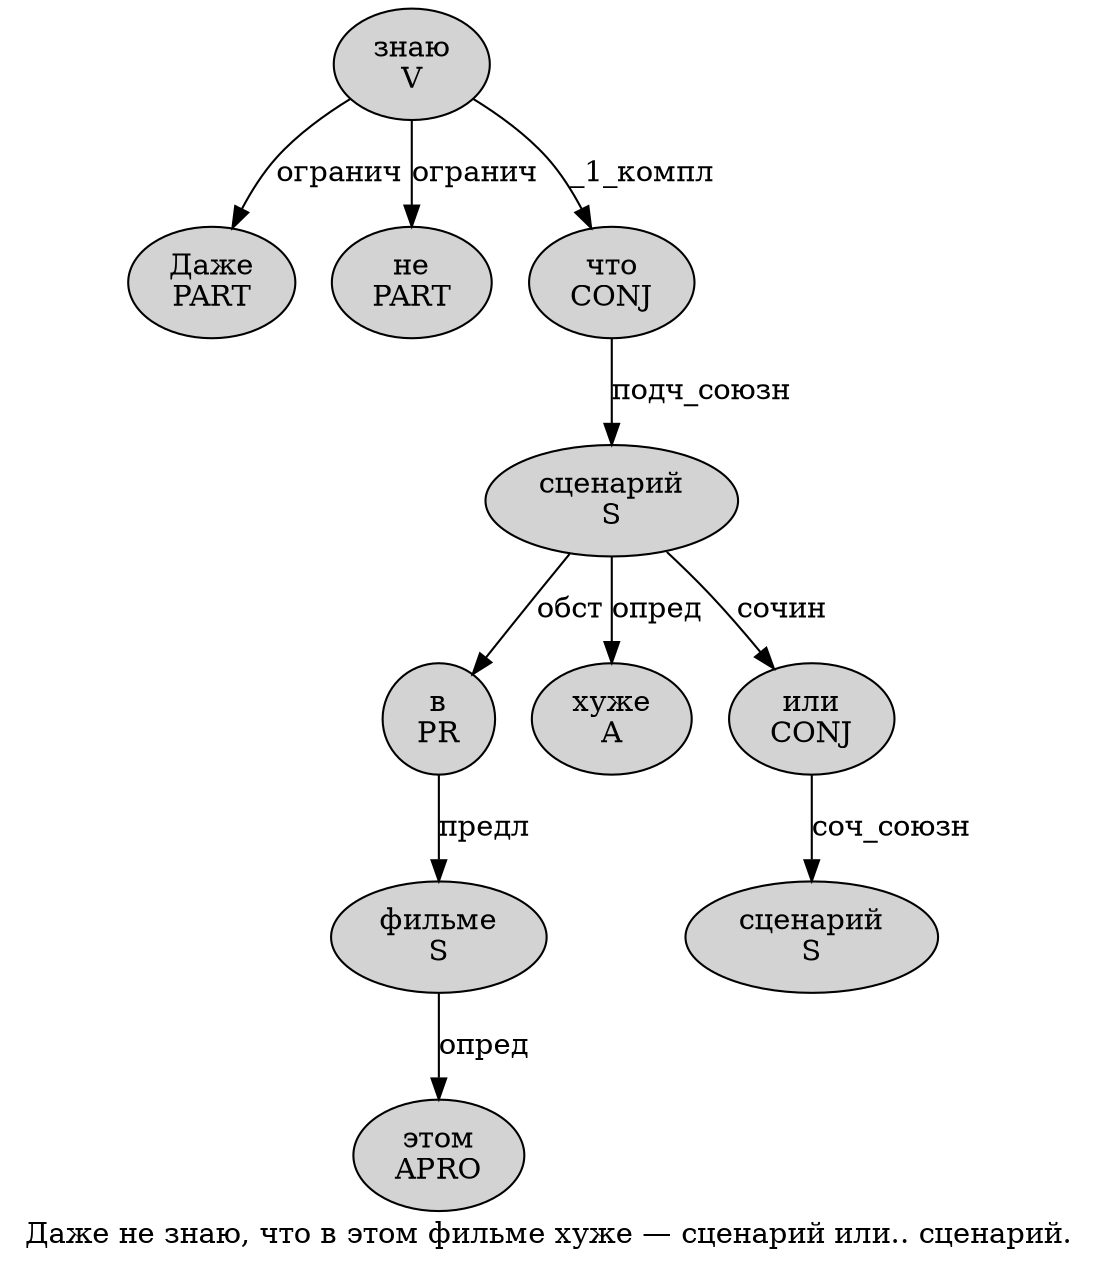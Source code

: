 digraph SENTENCE_4618 {
	graph [label="Даже не знаю, что в этом фильме хуже — сценарий или.. сценарий."]
	node [style=filled]
		0 [label="Даже
PART" color="" fillcolor=lightgray penwidth=1 shape=ellipse]
		1 [label="не
PART" color="" fillcolor=lightgray penwidth=1 shape=ellipse]
		2 [label="знаю
V" color="" fillcolor=lightgray penwidth=1 shape=ellipse]
		4 [label="что
CONJ" color="" fillcolor=lightgray penwidth=1 shape=ellipse]
		5 [label="в
PR" color="" fillcolor=lightgray penwidth=1 shape=ellipse]
		6 [label="этом
APRO" color="" fillcolor=lightgray penwidth=1 shape=ellipse]
		7 [label="фильме
S" color="" fillcolor=lightgray penwidth=1 shape=ellipse]
		8 [label="хуже
A" color="" fillcolor=lightgray penwidth=1 shape=ellipse]
		10 [label="сценарий
S" color="" fillcolor=lightgray penwidth=1 shape=ellipse]
		11 [label="или
CONJ" color="" fillcolor=lightgray penwidth=1 shape=ellipse]
		13 [label="сценарий
S" color="" fillcolor=lightgray penwidth=1 shape=ellipse]
			11 -> 13 [label="соч_союзн"]
			7 -> 6 [label="опред"]
			2 -> 0 [label="огранич"]
			2 -> 1 [label="огранич"]
			2 -> 4 [label="_1_компл"]
			4 -> 10 [label="подч_союзн"]
			10 -> 5 [label="обст"]
			10 -> 8 [label="опред"]
			10 -> 11 [label="сочин"]
			5 -> 7 [label="предл"]
}